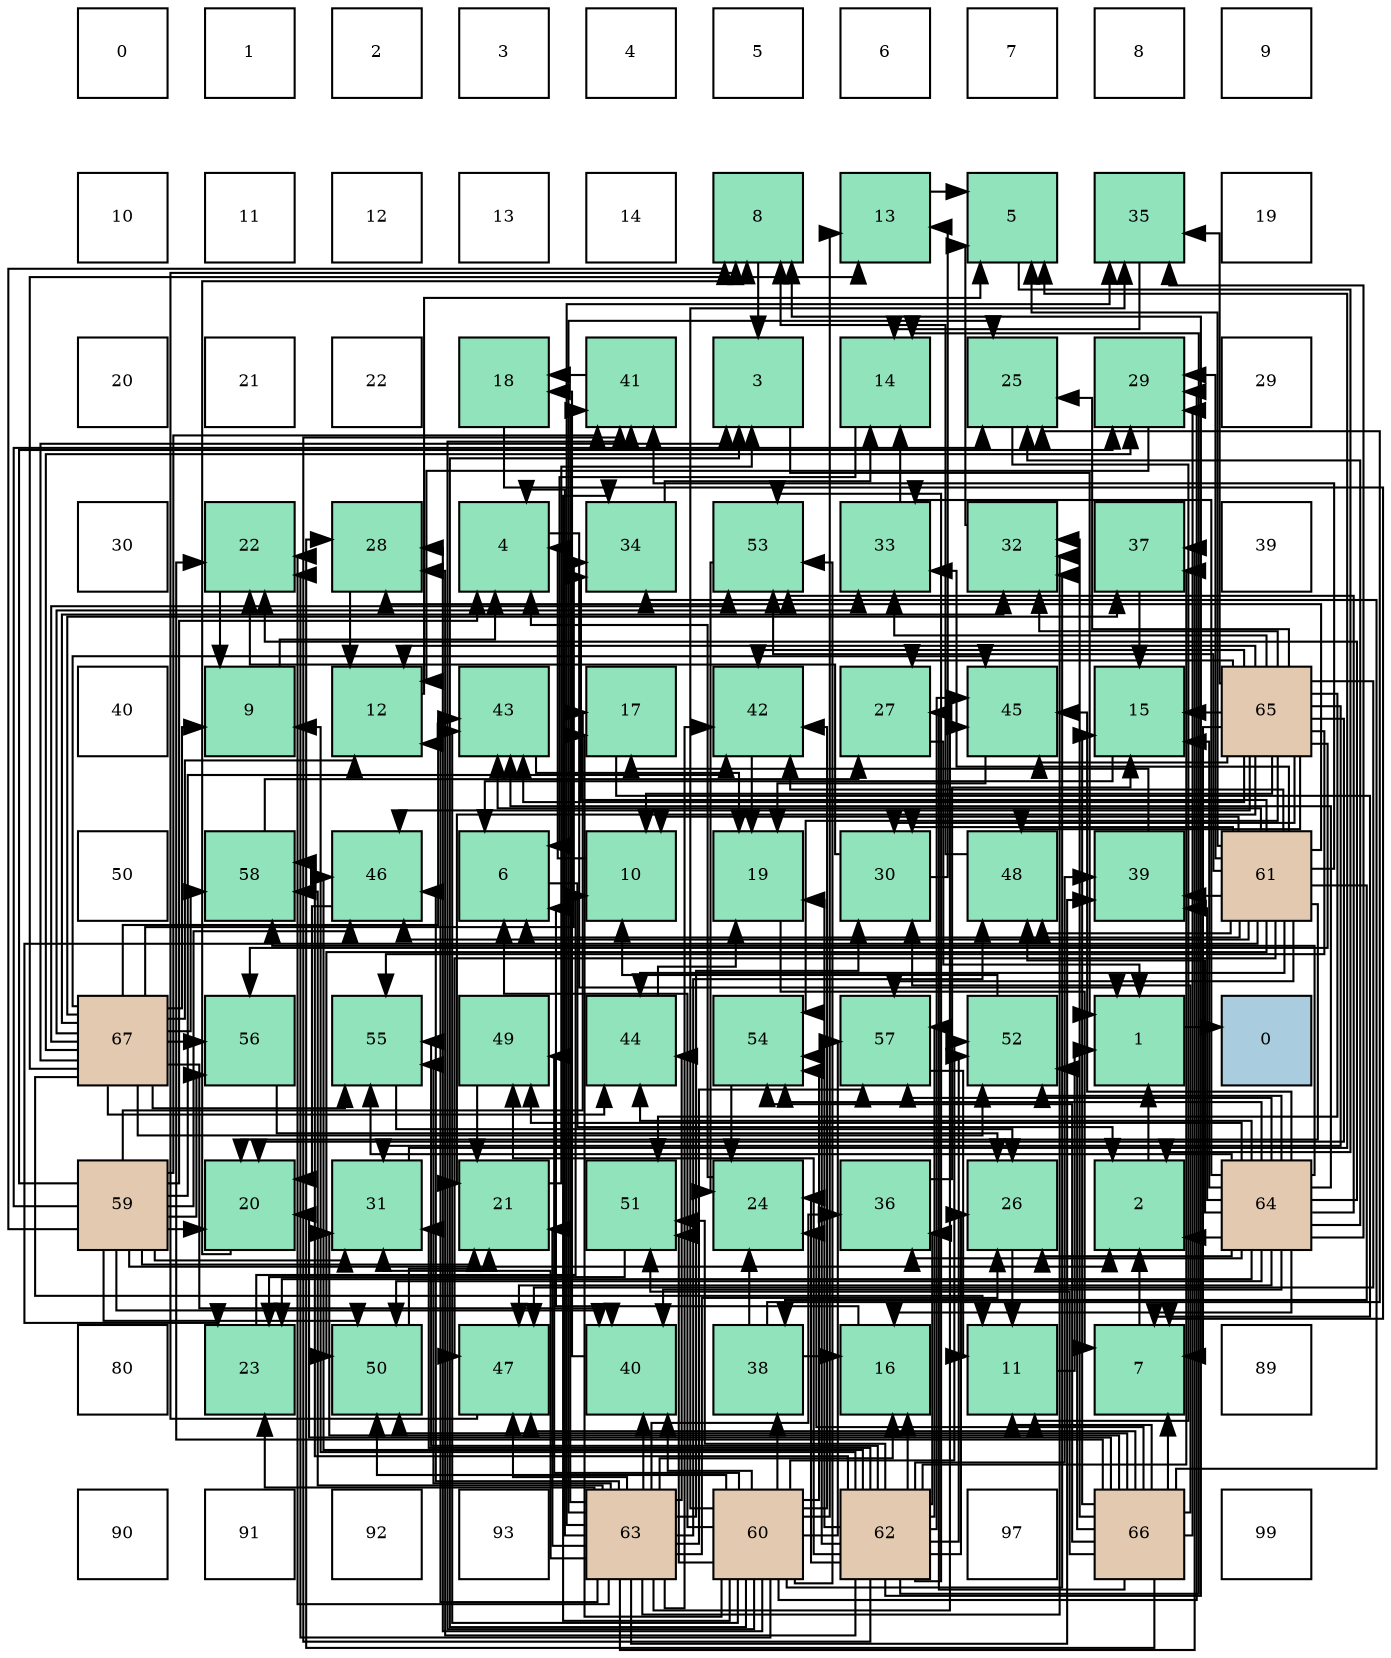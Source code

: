 digraph layout{
 rankdir=TB;
 splines=ortho;
 node [style=filled shape=square fixedsize=true width=0.6];
0[label="0", fontsize=8, fillcolor="#ffffff"];
1[label="1", fontsize=8, fillcolor="#ffffff"];
2[label="2", fontsize=8, fillcolor="#ffffff"];
3[label="3", fontsize=8, fillcolor="#ffffff"];
4[label="4", fontsize=8, fillcolor="#ffffff"];
5[label="5", fontsize=8, fillcolor="#ffffff"];
6[label="6", fontsize=8, fillcolor="#ffffff"];
7[label="7", fontsize=8, fillcolor="#ffffff"];
8[label="8", fontsize=8, fillcolor="#ffffff"];
9[label="9", fontsize=8, fillcolor="#ffffff"];
10[label="10", fontsize=8, fillcolor="#ffffff"];
11[label="11", fontsize=8, fillcolor="#ffffff"];
12[label="12", fontsize=8, fillcolor="#ffffff"];
13[label="13", fontsize=8, fillcolor="#ffffff"];
14[label="14", fontsize=8, fillcolor="#ffffff"];
15[label="8", fontsize=8, fillcolor="#91e3bb"];
16[label="13", fontsize=8, fillcolor="#91e3bb"];
17[label="5", fontsize=8, fillcolor="#91e3bb"];
18[label="35", fontsize=8, fillcolor="#91e3bb"];
19[label="19", fontsize=8, fillcolor="#ffffff"];
20[label="20", fontsize=8, fillcolor="#ffffff"];
21[label="21", fontsize=8, fillcolor="#ffffff"];
22[label="22", fontsize=8, fillcolor="#ffffff"];
23[label="18", fontsize=8, fillcolor="#91e3bb"];
24[label="41", fontsize=8, fillcolor="#91e3bb"];
25[label="3", fontsize=8, fillcolor="#91e3bb"];
26[label="14", fontsize=8, fillcolor="#91e3bb"];
27[label="25", fontsize=8, fillcolor="#91e3bb"];
28[label="29", fontsize=8, fillcolor="#91e3bb"];
29[label="29", fontsize=8, fillcolor="#ffffff"];
30[label="30", fontsize=8, fillcolor="#ffffff"];
31[label="22", fontsize=8, fillcolor="#91e3bb"];
32[label="28", fontsize=8, fillcolor="#91e3bb"];
33[label="4", fontsize=8, fillcolor="#91e3bb"];
34[label="34", fontsize=8, fillcolor="#91e3bb"];
35[label="53", fontsize=8, fillcolor="#91e3bb"];
36[label="33", fontsize=8, fillcolor="#91e3bb"];
37[label="32", fontsize=8, fillcolor="#91e3bb"];
38[label="37", fontsize=8, fillcolor="#91e3bb"];
39[label="39", fontsize=8, fillcolor="#ffffff"];
40[label="40", fontsize=8, fillcolor="#ffffff"];
41[label="9", fontsize=8, fillcolor="#91e3bb"];
42[label="12", fontsize=8, fillcolor="#91e3bb"];
43[label="43", fontsize=8, fillcolor="#91e3bb"];
44[label="17", fontsize=8, fillcolor="#91e3bb"];
45[label="42", fontsize=8, fillcolor="#91e3bb"];
46[label="27", fontsize=8, fillcolor="#91e3bb"];
47[label="45", fontsize=8, fillcolor="#91e3bb"];
48[label="15", fontsize=8, fillcolor="#91e3bb"];
49[label="65", fontsize=8, fillcolor="#e3c9af"];
50[label="50", fontsize=8, fillcolor="#ffffff"];
51[label="58", fontsize=8, fillcolor="#91e3bb"];
52[label="46", fontsize=8, fillcolor="#91e3bb"];
53[label="6", fontsize=8, fillcolor="#91e3bb"];
54[label="10", fontsize=8, fillcolor="#91e3bb"];
55[label="19", fontsize=8, fillcolor="#91e3bb"];
56[label="30", fontsize=8, fillcolor="#91e3bb"];
57[label="48", fontsize=8, fillcolor="#91e3bb"];
58[label="39", fontsize=8, fillcolor="#91e3bb"];
59[label="61", fontsize=8, fillcolor="#e3c9af"];
60[label="67", fontsize=8, fillcolor="#e3c9af"];
61[label="56", fontsize=8, fillcolor="#91e3bb"];
62[label="55", fontsize=8, fillcolor="#91e3bb"];
63[label="49", fontsize=8, fillcolor="#91e3bb"];
64[label="44", fontsize=8, fillcolor="#91e3bb"];
65[label="54", fontsize=8, fillcolor="#91e3bb"];
66[label="57", fontsize=8, fillcolor="#91e3bb"];
67[label="52", fontsize=8, fillcolor="#91e3bb"];
68[label="1", fontsize=8, fillcolor="#91e3bb"];
69[label="0", fontsize=8, fillcolor="#a9ccde"];
70[label="59", fontsize=8, fillcolor="#e3c9af"];
71[label="20", fontsize=8, fillcolor="#91e3bb"];
72[label="31", fontsize=8, fillcolor="#91e3bb"];
73[label="21", fontsize=8, fillcolor="#91e3bb"];
74[label="51", fontsize=8, fillcolor="#91e3bb"];
75[label="24", fontsize=8, fillcolor="#91e3bb"];
76[label="36", fontsize=8, fillcolor="#91e3bb"];
77[label="26", fontsize=8, fillcolor="#91e3bb"];
78[label="2", fontsize=8, fillcolor="#91e3bb"];
79[label="64", fontsize=8, fillcolor="#e3c9af"];
80[label="80", fontsize=8, fillcolor="#ffffff"];
81[label="23", fontsize=8, fillcolor="#91e3bb"];
82[label="50", fontsize=8, fillcolor="#91e3bb"];
83[label="47", fontsize=8, fillcolor="#91e3bb"];
84[label="40", fontsize=8, fillcolor="#91e3bb"];
85[label="38", fontsize=8, fillcolor="#91e3bb"];
86[label="16", fontsize=8, fillcolor="#91e3bb"];
87[label="11", fontsize=8, fillcolor="#91e3bb"];
88[label="7", fontsize=8, fillcolor="#91e3bb"];
89[label="89", fontsize=8, fillcolor="#ffffff"];
90[label="90", fontsize=8, fillcolor="#ffffff"];
91[label="91", fontsize=8, fillcolor="#ffffff"];
92[label="92", fontsize=8, fillcolor="#ffffff"];
93[label="93", fontsize=8, fillcolor="#ffffff"];
94[label="63", fontsize=8, fillcolor="#e3c9af"];
95[label="60", fontsize=8, fillcolor="#e3c9af"];
96[label="62", fontsize=8, fillcolor="#e3c9af"];
97[label="97", fontsize=8, fillcolor="#ffffff"];
98[label="66", fontsize=8, fillcolor="#e3c9af"];
99[label="99", fontsize=8, fillcolor="#ffffff"];
edge [constraint=false, style=vis];68 -> 69;
78 -> 68;
25 -> 68;
33 -> 68;
17 -> 78;
53 -> 78;
88 -> 78;
15 -> 25;
41 -> 33;
54 -> 33;
87 -> 68;
42 -> 17;
16 -> 17;
26 -> 53;
48 -> 53;
86 -> 53;
44 -> 88;
23 -> 88;
55 -> 88;
71 -> 15;
73 -> 25;
31 -> 41;
81 -> 54;
75 -> 33;
27 -> 87;
77 -> 87;
46 -> 68;
32 -> 42;
28 -> 42;
56 -> 16;
56 -> 31;
72 -> 17;
37 -> 17;
36 -> 26;
34 -> 26;
18 -> 26;
76 -> 48;
38 -> 48;
85 -> 86;
85 -> 75;
85 -> 27;
58 -> 44;
84 -> 23;
24 -> 23;
45 -> 55;
43 -> 55;
64 -> 55;
47 -> 55;
52 -> 71;
83 -> 15;
57 -> 15;
63 -> 73;
82 -> 73;
74 -> 81;
67 -> 54;
35 -> 75;
65 -> 75;
62 -> 77;
61 -> 77;
66 -> 87;
51 -> 46;
70 -> 78;
70 -> 33;
70 -> 15;
70 -> 44;
70 -> 71;
70 -> 73;
70 -> 27;
70 -> 28;
70 -> 72;
70 -> 84;
70 -> 24;
70 -> 45;
70 -> 52;
70 -> 82;
70 -> 61;
95 -> 25;
95 -> 53;
95 -> 16;
95 -> 44;
95 -> 31;
95 -> 32;
95 -> 28;
95 -> 37;
95 -> 34;
95 -> 18;
95 -> 85;
95 -> 84;
95 -> 24;
95 -> 45;
95 -> 43;
95 -> 63;
95 -> 82;
95 -> 74;
95 -> 67;
95 -> 35;
95 -> 65;
95 -> 66;
59 -> 17;
59 -> 53;
59 -> 54;
59 -> 71;
59 -> 81;
59 -> 32;
59 -> 28;
59 -> 56;
59 -> 36;
59 -> 34;
59 -> 85;
59 -> 58;
59 -> 24;
59 -> 45;
59 -> 43;
59 -> 64;
59 -> 52;
59 -> 83;
59 -> 57;
59 -> 82;
59 -> 35;
59 -> 66;
96 -> 15;
96 -> 41;
96 -> 26;
96 -> 86;
96 -> 55;
96 -> 75;
96 -> 77;
96 -> 32;
96 -> 72;
96 -> 76;
96 -> 38;
96 -> 58;
96 -> 24;
96 -> 47;
96 -> 52;
96 -> 63;
96 -> 74;
96 -> 67;
96 -> 35;
96 -> 65;
96 -> 62;
96 -> 66;
96 -> 51;
94 -> 33;
94 -> 42;
94 -> 86;
94 -> 73;
94 -> 31;
94 -> 81;
94 -> 27;
94 -> 77;
94 -> 56;
94 -> 72;
94 -> 37;
94 -> 18;
94 -> 76;
94 -> 38;
94 -> 58;
94 -> 84;
94 -> 24;
94 -> 45;
94 -> 64;
94 -> 47;
94 -> 52;
94 -> 83;
94 -> 57;
94 -> 62;
94 -> 66;
94 -> 51;
79 -> 78;
79 -> 48;
79 -> 86;
79 -> 31;
79 -> 81;
79 -> 27;
79 -> 77;
79 -> 36;
79 -> 18;
79 -> 76;
79 -> 58;
79 -> 84;
79 -> 43;
79 -> 64;
79 -> 47;
79 -> 83;
79 -> 57;
79 -> 63;
79 -> 82;
79 -> 67;
79 -> 35;
79 -> 65;
79 -> 62;
79 -> 66;
79 -> 51;
49 -> 88;
49 -> 54;
49 -> 42;
49 -> 48;
49 -> 71;
49 -> 73;
49 -> 27;
49 -> 46;
49 -> 56;
49 -> 72;
49 -> 37;
49 -> 36;
49 -> 18;
49 -> 45;
49 -> 43;
49 -> 47;
49 -> 52;
49 -> 83;
49 -> 57;
49 -> 74;
49 -> 65;
49 -> 62;
49 -> 61;
98 -> 88;
98 -> 87;
98 -> 48;
98 -> 71;
98 -> 31;
98 -> 75;
98 -> 46;
98 -> 32;
98 -> 28;
98 -> 56;
98 -> 72;
98 -> 37;
98 -> 34;
98 -> 83;
98 -> 82;
98 -> 74;
98 -> 67;
98 -> 65;
60 -> 25;
60 -> 41;
60 -> 87;
60 -> 42;
60 -> 16;
60 -> 28;
60 -> 37;
60 -> 36;
60 -> 34;
60 -> 38;
60 -> 84;
60 -> 43;
60 -> 64;
60 -> 47;
60 -> 67;
60 -> 35;
60 -> 62;
60 -> 61;
60 -> 51;
edge [constraint=true, style=invis];
0 -> 10 -> 20 -> 30 -> 40 -> 50 -> 60 -> 70 -> 80 -> 90;
1 -> 11 -> 21 -> 31 -> 41 -> 51 -> 61 -> 71 -> 81 -> 91;
2 -> 12 -> 22 -> 32 -> 42 -> 52 -> 62 -> 72 -> 82 -> 92;
3 -> 13 -> 23 -> 33 -> 43 -> 53 -> 63 -> 73 -> 83 -> 93;
4 -> 14 -> 24 -> 34 -> 44 -> 54 -> 64 -> 74 -> 84 -> 94;
5 -> 15 -> 25 -> 35 -> 45 -> 55 -> 65 -> 75 -> 85 -> 95;
6 -> 16 -> 26 -> 36 -> 46 -> 56 -> 66 -> 76 -> 86 -> 96;
7 -> 17 -> 27 -> 37 -> 47 -> 57 -> 67 -> 77 -> 87 -> 97;
8 -> 18 -> 28 -> 38 -> 48 -> 58 -> 68 -> 78 -> 88 -> 98;
9 -> 19 -> 29 -> 39 -> 49 -> 59 -> 69 -> 79 -> 89 -> 99;
rank = same {0 -> 1 -> 2 -> 3 -> 4 -> 5 -> 6 -> 7 -> 8 -> 9};
rank = same {10 -> 11 -> 12 -> 13 -> 14 -> 15 -> 16 -> 17 -> 18 -> 19};
rank = same {20 -> 21 -> 22 -> 23 -> 24 -> 25 -> 26 -> 27 -> 28 -> 29};
rank = same {30 -> 31 -> 32 -> 33 -> 34 -> 35 -> 36 -> 37 -> 38 -> 39};
rank = same {40 -> 41 -> 42 -> 43 -> 44 -> 45 -> 46 -> 47 -> 48 -> 49};
rank = same {50 -> 51 -> 52 -> 53 -> 54 -> 55 -> 56 -> 57 -> 58 -> 59};
rank = same {60 -> 61 -> 62 -> 63 -> 64 -> 65 -> 66 -> 67 -> 68 -> 69};
rank = same {70 -> 71 -> 72 -> 73 -> 74 -> 75 -> 76 -> 77 -> 78 -> 79};
rank = same {80 -> 81 -> 82 -> 83 -> 84 -> 85 -> 86 -> 87 -> 88 -> 89};
rank = same {90 -> 91 -> 92 -> 93 -> 94 -> 95 -> 96 -> 97 -> 98 -> 99};
}